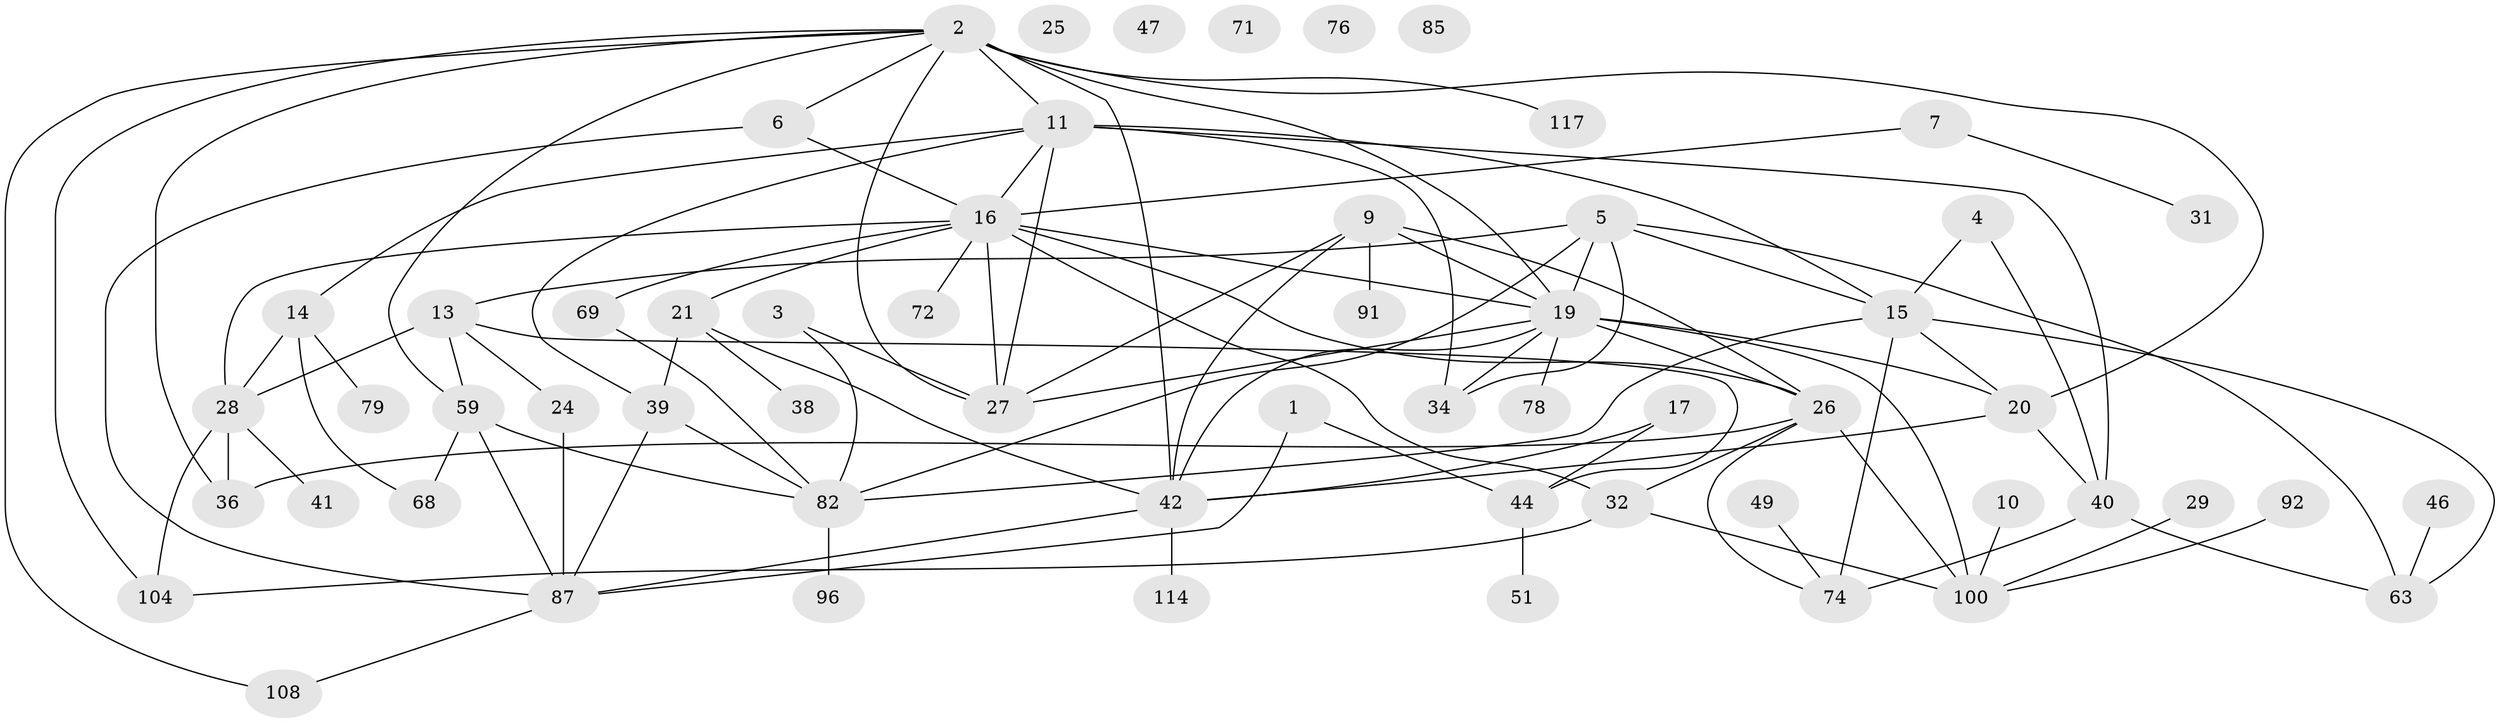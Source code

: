 // original degree distribution, {1: 0.20155038759689922, 2: 0.27906976744186046, 4: 0.14728682170542637, 3: 0.17054263565891473, 7: 0.015503875968992248, 5: 0.07751937984496124, 8: 0.015503875968992248, 6: 0.05426356589147287, 0: 0.03875968992248062}
// Generated by graph-tools (version 1.1) at 2025/16/03/04/25 18:16:26]
// undirected, 59 vertices, 100 edges
graph export_dot {
graph [start="1"]
  node [color=gray90,style=filled];
  1 [super="+37"];
  2 [super="+8+53"];
  3;
  4 [super="+52"];
  5 [super="+60+67+124"];
  6;
  7 [super="+86"];
  9 [super="+116+48"];
  10;
  11 [super="+12"];
  13 [super="+64+18"];
  14 [super="+55+97"];
  15 [super="+94+43+103"];
  16 [super="+58+57"];
  17;
  19 [super="+126+30+22"];
  20 [super="+110+118+65+77"];
  21 [super="+23"];
  24;
  25;
  26 [super="+121+81"];
  27 [super="+127+33"];
  28 [super="+50"];
  29;
  31;
  32 [super="+35"];
  34 [super="+75"];
  36 [super="+107"];
  38 [super="+109+61"];
  39 [super="+119"];
  40 [super="+90"];
  41;
  42 [super="+56"];
  44 [super="+73+62"];
  46;
  47;
  49;
  51;
  59 [super="+101"];
  63 [super="+99+66"];
  68;
  69;
  71;
  72;
  74 [super="+95"];
  76;
  78 [super="+89+98"];
  79;
  82 [super="+83+106"];
  85;
  87 [super="+120+105"];
  91;
  92;
  96;
  100 [super="+128+122"];
  104;
  108;
  114;
  117;
  1 -- 87;
  1 -- 44;
  2 -- 6;
  2 -- 104;
  2 -- 108;
  2 -- 117;
  2 -- 59;
  2 -- 11;
  2 -- 19 [weight=2];
  2 -- 42;
  2 -- 20;
  2 -- 36;
  2 -- 27;
  3 -- 82;
  3 -- 27;
  4 -- 15;
  4 -- 40;
  5 -- 15;
  5 -- 82;
  5 -- 63;
  5 -- 13;
  5 -- 19;
  5 -- 34;
  6 -- 87;
  6 -- 16;
  7 -- 16;
  7 -- 31;
  9 -- 26 [weight=2];
  9 -- 91;
  9 -- 42 [weight=2];
  9 -- 19;
  9 -- 27;
  10 -- 100;
  11 -- 34;
  11 -- 40;
  11 -- 15 [weight=2];
  11 -- 39;
  11 -- 14;
  11 -- 16;
  11 -- 27;
  13 -- 24;
  13 -- 28;
  13 -- 44;
  13 -- 59;
  14 -- 68;
  14 -- 79;
  14 -- 28;
  15 -- 82;
  15 -- 63;
  15 -- 74;
  15 -- 20;
  16 -- 27 [weight=2];
  16 -- 32;
  16 -- 69;
  16 -- 72;
  16 -- 19 [weight=3];
  16 -- 21;
  16 -- 26;
  16 -- 28;
  17 -- 44;
  17 -- 42;
  19 -- 100;
  19 -- 20;
  19 -- 42 [weight=2];
  19 -- 78 [weight=2];
  19 -- 27;
  19 -- 34;
  19 -- 26;
  20 -- 40;
  20 -- 42;
  21 -- 39;
  21 -- 42;
  21 -- 38;
  24 -- 87;
  26 -- 100;
  26 -- 32;
  26 -- 36;
  26 -- 74;
  28 -- 104;
  28 -- 41;
  28 -- 36;
  29 -- 100;
  32 -- 100;
  32 -- 104;
  39 -- 82;
  39 -- 87;
  40 -- 63;
  40 -- 74 [weight=2];
  42 -- 114;
  42 -- 87;
  44 -- 51;
  46 -- 63;
  49 -- 74;
  59 -- 82;
  59 -- 68;
  59 -- 87;
  69 -- 82;
  82 -- 96;
  87 -- 108;
  92 -- 100;
}
